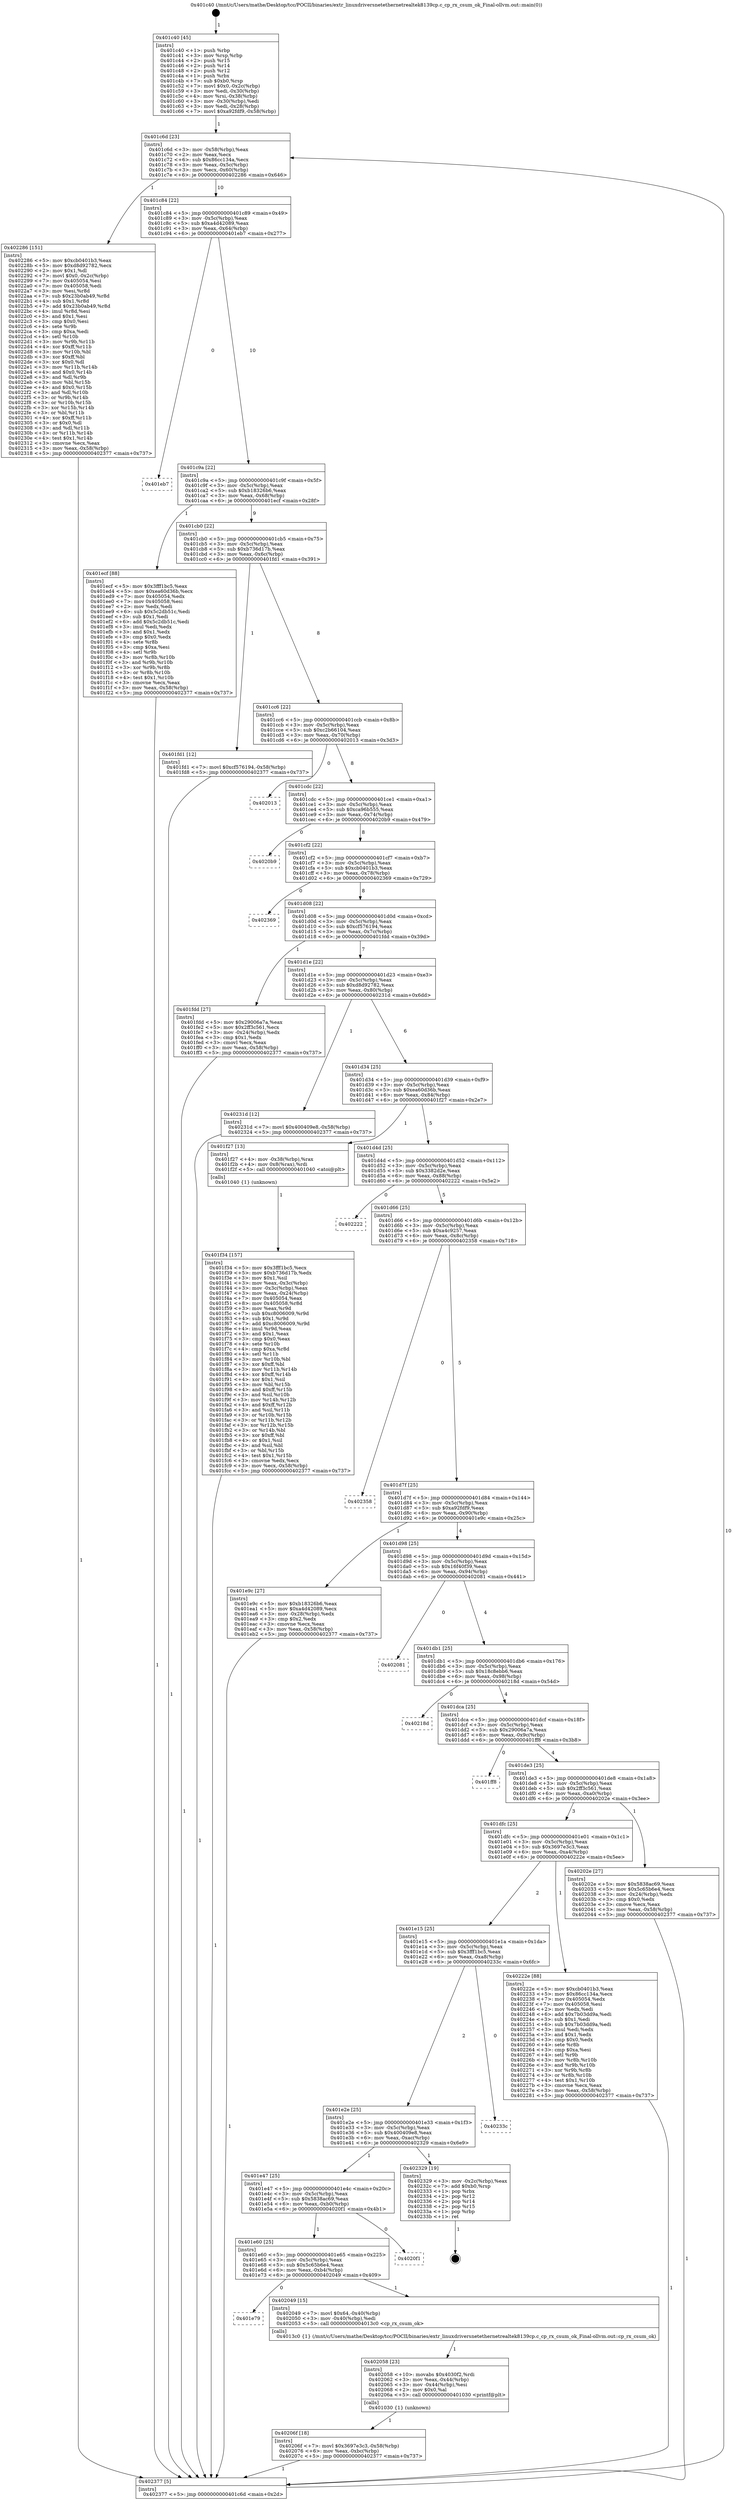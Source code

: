 digraph "0x401c40" {
  label = "0x401c40 (/mnt/c/Users/mathe/Desktop/tcc/POCII/binaries/extr_linuxdriversnetethernetrealtek8139cp.c_cp_rx_csum_ok_Final-ollvm.out::main(0))"
  labelloc = "t"
  node[shape=record]

  Entry [label="",width=0.3,height=0.3,shape=circle,fillcolor=black,style=filled]
  "0x401c6d" [label="{
     0x401c6d [23]\l
     | [instrs]\l
     &nbsp;&nbsp;0x401c6d \<+3\>: mov -0x58(%rbp),%eax\l
     &nbsp;&nbsp;0x401c70 \<+2\>: mov %eax,%ecx\l
     &nbsp;&nbsp;0x401c72 \<+6\>: sub $0x86cc134a,%ecx\l
     &nbsp;&nbsp;0x401c78 \<+3\>: mov %eax,-0x5c(%rbp)\l
     &nbsp;&nbsp;0x401c7b \<+3\>: mov %ecx,-0x60(%rbp)\l
     &nbsp;&nbsp;0x401c7e \<+6\>: je 0000000000402286 \<main+0x646\>\l
  }"]
  "0x402286" [label="{
     0x402286 [151]\l
     | [instrs]\l
     &nbsp;&nbsp;0x402286 \<+5\>: mov $0xcb0401b3,%eax\l
     &nbsp;&nbsp;0x40228b \<+5\>: mov $0xd8d92782,%ecx\l
     &nbsp;&nbsp;0x402290 \<+2\>: mov $0x1,%dl\l
     &nbsp;&nbsp;0x402292 \<+7\>: movl $0x0,-0x2c(%rbp)\l
     &nbsp;&nbsp;0x402299 \<+7\>: mov 0x405054,%esi\l
     &nbsp;&nbsp;0x4022a0 \<+7\>: mov 0x405058,%edi\l
     &nbsp;&nbsp;0x4022a7 \<+3\>: mov %esi,%r8d\l
     &nbsp;&nbsp;0x4022aa \<+7\>: sub $0x23b0ab49,%r8d\l
     &nbsp;&nbsp;0x4022b1 \<+4\>: sub $0x1,%r8d\l
     &nbsp;&nbsp;0x4022b5 \<+7\>: add $0x23b0ab49,%r8d\l
     &nbsp;&nbsp;0x4022bc \<+4\>: imul %r8d,%esi\l
     &nbsp;&nbsp;0x4022c0 \<+3\>: and $0x1,%esi\l
     &nbsp;&nbsp;0x4022c3 \<+3\>: cmp $0x0,%esi\l
     &nbsp;&nbsp;0x4022c6 \<+4\>: sete %r9b\l
     &nbsp;&nbsp;0x4022ca \<+3\>: cmp $0xa,%edi\l
     &nbsp;&nbsp;0x4022cd \<+4\>: setl %r10b\l
     &nbsp;&nbsp;0x4022d1 \<+3\>: mov %r9b,%r11b\l
     &nbsp;&nbsp;0x4022d4 \<+4\>: xor $0xff,%r11b\l
     &nbsp;&nbsp;0x4022d8 \<+3\>: mov %r10b,%bl\l
     &nbsp;&nbsp;0x4022db \<+3\>: xor $0xff,%bl\l
     &nbsp;&nbsp;0x4022de \<+3\>: xor $0x0,%dl\l
     &nbsp;&nbsp;0x4022e1 \<+3\>: mov %r11b,%r14b\l
     &nbsp;&nbsp;0x4022e4 \<+4\>: and $0x0,%r14b\l
     &nbsp;&nbsp;0x4022e8 \<+3\>: and %dl,%r9b\l
     &nbsp;&nbsp;0x4022eb \<+3\>: mov %bl,%r15b\l
     &nbsp;&nbsp;0x4022ee \<+4\>: and $0x0,%r15b\l
     &nbsp;&nbsp;0x4022f2 \<+3\>: and %dl,%r10b\l
     &nbsp;&nbsp;0x4022f5 \<+3\>: or %r9b,%r14b\l
     &nbsp;&nbsp;0x4022f8 \<+3\>: or %r10b,%r15b\l
     &nbsp;&nbsp;0x4022fb \<+3\>: xor %r15b,%r14b\l
     &nbsp;&nbsp;0x4022fe \<+3\>: or %bl,%r11b\l
     &nbsp;&nbsp;0x402301 \<+4\>: xor $0xff,%r11b\l
     &nbsp;&nbsp;0x402305 \<+3\>: or $0x0,%dl\l
     &nbsp;&nbsp;0x402308 \<+3\>: and %dl,%r11b\l
     &nbsp;&nbsp;0x40230b \<+3\>: or %r11b,%r14b\l
     &nbsp;&nbsp;0x40230e \<+4\>: test $0x1,%r14b\l
     &nbsp;&nbsp;0x402312 \<+3\>: cmovne %ecx,%eax\l
     &nbsp;&nbsp;0x402315 \<+3\>: mov %eax,-0x58(%rbp)\l
     &nbsp;&nbsp;0x402318 \<+5\>: jmp 0000000000402377 \<main+0x737\>\l
  }"]
  "0x401c84" [label="{
     0x401c84 [22]\l
     | [instrs]\l
     &nbsp;&nbsp;0x401c84 \<+5\>: jmp 0000000000401c89 \<main+0x49\>\l
     &nbsp;&nbsp;0x401c89 \<+3\>: mov -0x5c(%rbp),%eax\l
     &nbsp;&nbsp;0x401c8c \<+5\>: sub $0xa4d42089,%eax\l
     &nbsp;&nbsp;0x401c91 \<+3\>: mov %eax,-0x64(%rbp)\l
     &nbsp;&nbsp;0x401c94 \<+6\>: je 0000000000401eb7 \<main+0x277\>\l
  }"]
  Exit [label="",width=0.3,height=0.3,shape=circle,fillcolor=black,style=filled,peripheries=2]
  "0x401eb7" [label="{
     0x401eb7\l
  }", style=dashed]
  "0x401c9a" [label="{
     0x401c9a [22]\l
     | [instrs]\l
     &nbsp;&nbsp;0x401c9a \<+5\>: jmp 0000000000401c9f \<main+0x5f\>\l
     &nbsp;&nbsp;0x401c9f \<+3\>: mov -0x5c(%rbp),%eax\l
     &nbsp;&nbsp;0x401ca2 \<+5\>: sub $0xb18326b6,%eax\l
     &nbsp;&nbsp;0x401ca7 \<+3\>: mov %eax,-0x68(%rbp)\l
     &nbsp;&nbsp;0x401caa \<+6\>: je 0000000000401ecf \<main+0x28f\>\l
  }"]
  "0x40206f" [label="{
     0x40206f [18]\l
     | [instrs]\l
     &nbsp;&nbsp;0x40206f \<+7\>: movl $0x3697e3c3,-0x58(%rbp)\l
     &nbsp;&nbsp;0x402076 \<+6\>: mov %eax,-0xbc(%rbp)\l
     &nbsp;&nbsp;0x40207c \<+5\>: jmp 0000000000402377 \<main+0x737\>\l
  }"]
  "0x401ecf" [label="{
     0x401ecf [88]\l
     | [instrs]\l
     &nbsp;&nbsp;0x401ecf \<+5\>: mov $0x3fff1bc5,%eax\l
     &nbsp;&nbsp;0x401ed4 \<+5\>: mov $0xea60d36b,%ecx\l
     &nbsp;&nbsp;0x401ed9 \<+7\>: mov 0x405054,%edx\l
     &nbsp;&nbsp;0x401ee0 \<+7\>: mov 0x405058,%esi\l
     &nbsp;&nbsp;0x401ee7 \<+2\>: mov %edx,%edi\l
     &nbsp;&nbsp;0x401ee9 \<+6\>: sub $0x5c2db51c,%edi\l
     &nbsp;&nbsp;0x401eef \<+3\>: sub $0x1,%edi\l
     &nbsp;&nbsp;0x401ef2 \<+6\>: add $0x5c2db51c,%edi\l
     &nbsp;&nbsp;0x401ef8 \<+3\>: imul %edi,%edx\l
     &nbsp;&nbsp;0x401efb \<+3\>: and $0x1,%edx\l
     &nbsp;&nbsp;0x401efe \<+3\>: cmp $0x0,%edx\l
     &nbsp;&nbsp;0x401f01 \<+4\>: sete %r8b\l
     &nbsp;&nbsp;0x401f05 \<+3\>: cmp $0xa,%esi\l
     &nbsp;&nbsp;0x401f08 \<+4\>: setl %r9b\l
     &nbsp;&nbsp;0x401f0c \<+3\>: mov %r8b,%r10b\l
     &nbsp;&nbsp;0x401f0f \<+3\>: and %r9b,%r10b\l
     &nbsp;&nbsp;0x401f12 \<+3\>: xor %r9b,%r8b\l
     &nbsp;&nbsp;0x401f15 \<+3\>: or %r8b,%r10b\l
     &nbsp;&nbsp;0x401f18 \<+4\>: test $0x1,%r10b\l
     &nbsp;&nbsp;0x401f1c \<+3\>: cmovne %ecx,%eax\l
     &nbsp;&nbsp;0x401f1f \<+3\>: mov %eax,-0x58(%rbp)\l
     &nbsp;&nbsp;0x401f22 \<+5\>: jmp 0000000000402377 \<main+0x737\>\l
  }"]
  "0x401cb0" [label="{
     0x401cb0 [22]\l
     | [instrs]\l
     &nbsp;&nbsp;0x401cb0 \<+5\>: jmp 0000000000401cb5 \<main+0x75\>\l
     &nbsp;&nbsp;0x401cb5 \<+3\>: mov -0x5c(%rbp),%eax\l
     &nbsp;&nbsp;0x401cb8 \<+5\>: sub $0xb736d17b,%eax\l
     &nbsp;&nbsp;0x401cbd \<+3\>: mov %eax,-0x6c(%rbp)\l
     &nbsp;&nbsp;0x401cc0 \<+6\>: je 0000000000401fd1 \<main+0x391\>\l
  }"]
  "0x402058" [label="{
     0x402058 [23]\l
     | [instrs]\l
     &nbsp;&nbsp;0x402058 \<+10\>: movabs $0x4030f2,%rdi\l
     &nbsp;&nbsp;0x402062 \<+3\>: mov %eax,-0x44(%rbp)\l
     &nbsp;&nbsp;0x402065 \<+3\>: mov -0x44(%rbp),%esi\l
     &nbsp;&nbsp;0x402068 \<+2\>: mov $0x0,%al\l
     &nbsp;&nbsp;0x40206a \<+5\>: call 0000000000401030 \<printf@plt\>\l
     | [calls]\l
     &nbsp;&nbsp;0x401030 \{1\} (unknown)\l
  }"]
  "0x401fd1" [label="{
     0x401fd1 [12]\l
     | [instrs]\l
     &nbsp;&nbsp;0x401fd1 \<+7\>: movl $0xcf576194,-0x58(%rbp)\l
     &nbsp;&nbsp;0x401fd8 \<+5\>: jmp 0000000000402377 \<main+0x737\>\l
  }"]
  "0x401cc6" [label="{
     0x401cc6 [22]\l
     | [instrs]\l
     &nbsp;&nbsp;0x401cc6 \<+5\>: jmp 0000000000401ccb \<main+0x8b\>\l
     &nbsp;&nbsp;0x401ccb \<+3\>: mov -0x5c(%rbp),%eax\l
     &nbsp;&nbsp;0x401cce \<+5\>: sub $0xc2b66104,%eax\l
     &nbsp;&nbsp;0x401cd3 \<+3\>: mov %eax,-0x70(%rbp)\l
     &nbsp;&nbsp;0x401cd6 \<+6\>: je 0000000000402013 \<main+0x3d3\>\l
  }"]
  "0x401e79" [label="{
     0x401e79\l
  }", style=dashed]
  "0x402013" [label="{
     0x402013\l
  }", style=dashed]
  "0x401cdc" [label="{
     0x401cdc [22]\l
     | [instrs]\l
     &nbsp;&nbsp;0x401cdc \<+5\>: jmp 0000000000401ce1 \<main+0xa1\>\l
     &nbsp;&nbsp;0x401ce1 \<+3\>: mov -0x5c(%rbp),%eax\l
     &nbsp;&nbsp;0x401ce4 \<+5\>: sub $0xca96b555,%eax\l
     &nbsp;&nbsp;0x401ce9 \<+3\>: mov %eax,-0x74(%rbp)\l
     &nbsp;&nbsp;0x401cec \<+6\>: je 00000000004020b9 \<main+0x479\>\l
  }"]
  "0x402049" [label="{
     0x402049 [15]\l
     | [instrs]\l
     &nbsp;&nbsp;0x402049 \<+7\>: movl $0x64,-0x40(%rbp)\l
     &nbsp;&nbsp;0x402050 \<+3\>: mov -0x40(%rbp),%edi\l
     &nbsp;&nbsp;0x402053 \<+5\>: call 00000000004013c0 \<cp_rx_csum_ok\>\l
     | [calls]\l
     &nbsp;&nbsp;0x4013c0 \{1\} (/mnt/c/Users/mathe/Desktop/tcc/POCII/binaries/extr_linuxdriversnetethernetrealtek8139cp.c_cp_rx_csum_ok_Final-ollvm.out::cp_rx_csum_ok)\l
  }"]
  "0x4020b9" [label="{
     0x4020b9\l
  }", style=dashed]
  "0x401cf2" [label="{
     0x401cf2 [22]\l
     | [instrs]\l
     &nbsp;&nbsp;0x401cf2 \<+5\>: jmp 0000000000401cf7 \<main+0xb7\>\l
     &nbsp;&nbsp;0x401cf7 \<+3\>: mov -0x5c(%rbp),%eax\l
     &nbsp;&nbsp;0x401cfa \<+5\>: sub $0xcb0401b3,%eax\l
     &nbsp;&nbsp;0x401cff \<+3\>: mov %eax,-0x78(%rbp)\l
     &nbsp;&nbsp;0x401d02 \<+6\>: je 0000000000402369 \<main+0x729\>\l
  }"]
  "0x401e60" [label="{
     0x401e60 [25]\l
     | [instrs]\l
     &nbsp;&nbsp;0x401e60 \<+5\>: jmp 0000000000401e65 \<main+0x225\>\l
     &nbsp;&nbsp;0x401e65 \<+3\>: mov -0x5c(%rbp),%eax\l
     &nbsp;&nbsp;0x401e68 \<+5\>: sub $0x5c65b6e4,%eax\l
     &nbsp;&nbsp;0x401e6d \<+6\>: mov %eax,-0xb4(%rbp)\l
     &nbsp;&nbsp;0x401e73 \<+6\>: je 0000000000402049 \<main+0x409\>\l
  }"]
  "0x402369" [label="{
     0x402369\l
  }", style=dashed]
  "0x401d08" [label="{
     0x401d08 [22]\l
     | [instrs]\l
     &nbsp;&nbsp;0x401d08 \<+5\>: jmp 0000000000401d0d \<main+0xcd\>\l
     &nbsp;&nbsp;0x401d0d \<+3\>: mov -0x5c(%rbp),%eax\l
     &nbsp;&nbsp;0x401d10 \<+5\>: sub $0xcf576194,%eax\l
     &nbsp;&nbsp;0x401d15 \<+3\>: mov %eax,-0x7c(%rbp)\l
     &nbsp;&nbsp;0x401d18 \<+6\>: je 0000000000401fdd \<main+0x39d\>\l
  }"]
  "0x4020f1" [label="{
     0x4020f1\l
  }", style=dashed]
  "0x401fdd" [label="{
     0x401fdd [27]\l
     | [instrs]\l
     &nbsp;&nbsp;0x401fdd \<+5\>: mov $0x29006a7a,%eax\l
     &nbsp;&nbsp;0x401fe2 \<+5\>: mov $0x2ff3c561,%ecx\l
     &nbsp;&nbsp;0x401fe7 \<+3\>: mov -0x24(%rbp),%edx\l
     &nbsp;&nbsp;0x401fea \<+3\>: cmp $0x1,%edx\l
     &nbsp;&nbsp;0x401fed \<+3\>: cmovl %ecx,%eax\l
     &nbsp;&nbsp;0x401ff0 \<+3\>: mov %eax,-0x58(%rbp)\l
     &nbsp;&nbsp;0x401ff3 \<+5\>: jmp 0000000000402377 \<main+0x737\>\l
  }"]
  "0x401d1e" [label="{
     0x401d1e [22]\l
     | [instrs]\l
     &nbsp;&nbsp;0x401d1e \<+5\>: jmp 0000000000401d23 \<main+0xe3\>\l
     &nbsp;&nbsp;0x401d23 \<+3\>: mov -0x5c(%rbp),%eax\l
     &nbsp;&nbsp;0x401d26 \<+5\>: sub $0xd8d92782,%eax\l
     &nbsp;&nbsp;0x401d2b \<+3\>: mov %eax,-0x80(%rbp)\l
     &nbsp;&nbsp;0x401d2e \<+6\>: je 000000000040231d \<main+0x6dd\>\l
  }"]
  "0x401e47" [label="{
     0x401e47 [25]\l
     | [instrs]\l
     &nbsp;&nbsp;0x401e47 \<+5\>: jmp 0000000000401e4c \<main+0x20c\>\l
     &nbsp;&nbsp;0x401e4c \<+3\>: mov -0x5c(%rbp),%eax\l
     &nbsp;&nbsp;0x401e4f \<+5\>: sub $0x5838ac69,%eax\l
     &nbsp;&nbsp;0x401e54 \<+6\>: mov %eax,-0xb0(%rbp)\l
     &nbsp;&nbsp;0x401e5a \<+6\>: je 00000000004020f1 \<main+0x4b1\>\l
  }"]
  "0x40231d" [label="{
     0x40231d [12]\l
     | [instrs]\l
     &nbsp;&nbsp;0x40231d \<+7\>: movl $0x400409e8,-0x58(%rbp)\l
     &nbsp;&nbsp;0x402324 \<+5\>: jmp 0000000000402377 \<main+0x737\>\l
  }"]
  "0x401d34" [label="{
     0x401d34 [25]\l
     | [instrs]\l
     &nbsp;&nbsp;0x401d34 \<+5\>: jmp 0000000000401d39 \<main+0xf9\>\l
     &nbsp;&nbsp;0x401d39 \<+3\>: mov -0x5c(%rbp),%eax\l
     &nbsp;&nbsp;0x401d3c \<+5\>: sub $0xea60d36b,%eax\l
     &nbsp;&nbsp;0x401d41 \<+6\>: mov %eax,-0x84(%rbp)\l
     &nbsp;&nbsp;0x401d47 \<+6\>: je 0000000000401f27 \<main+0x2e7\>\l
  }"]
  "0x402329" [label="{
     0x402329 [19]\l
     | [instrs]\l
     &nbsp;&nbsp;0x402329 \<+3\>: mov -0x2c(%rbp),%eax\l
     &nbsp;&nbsp;0x40232c \<+7\>: add $0xb0,%rsp\l
     &nbsp;&nbsp;0x402333 \<+1\>: pop %rbx\l
     &nbsp;&nbsp;0x402334 \<+2\>: pop %r12\l
     &nbsp;&nbsp;0x402336 \<+2\>: pop %r14\l
     &nbsp;&nbsp;0x402338 \<+2\>: pop %r15\l
     &nbsp;&nbsp;0x40233a \<+1\>: pop %rbp\l
     &nbsp;&nbsp;0x40233b \<+1\>: ret\l
  }"]
  "0x401f27" [label="{
     0x401f27 [13]\l
     | [instrs]\l
     &nbsp;&nbsp;0x401f27 \<+4\>: mov -0x38(%rbp),%rax\l
     &nbsp;&nbsp;0x401f2b \<+4\>: mov 0x8(%rax),%rdi\l
     &nbsp;&nbsp;0x401f2f \<+5\>: call 0000000000401040 \<atoi@plt\>\l
     | [calls]\l
     &nbsp;&nbsp;0x401040 \{1\} (unknown)\l
  }"]
  "0x401d4d" [label="{
     0x401d4d [25]\l
     | [instrs]\l
     &nbsp;&nbsp;0x401d4d \<+5\>: jmp 0000000000401d52 \<main+0x112\>\l
     &nbsp;&nbsp;0x401d52 \<+3\>: mov -0x5c(%rbp),%eax\l
     &nbsp;&nbsp;0x401d55 \<+5\>: sub $0x3382d2e,%eax\l
     &nbsp;&nbsp;0x401d5a \<+6\>: mov %eax,-0x88(%rbp)\l
     &nbsp;&nbsp;0x401d60 \<+6\>: je 0000000000402222 \<main+0x5e2\>\l
  }"]
  "0x401e2e" [label="{
     0x401e2e [25]\l
     | [instrs]\l
     &nbsp;&nbsp;0x401e2e \<+5\>: jmp 0000000000401e33 \<main+0x1f3\>\l
     &nbsp;&nbsp;0x401e33 \<+3\>: mov -0x5c(%rbp),%eax\l
     &nbsp;&nbsp;0x401e36 \<+5\>: sub $0x400409e8,%eax\l
     &nbsp;&nbsp;0x401e3b \<+6\>: mov %eax,-0xac(%rbp)\l
     &nbsp;&nbsp;0x401e41 \<+6\>: je 0000000000402329 \<main+0x6e9\>\l
  }"]
  "0x402222" [label="{
     0x402222\l
  }", style=dashed]
  "0x401d66" [label="{
     0x401d66 [25]\l
     | [instrs]\l
     &nbsp;&nbsp;0x401d66 \<+5\>: jmp 0000000000401d6b \<main+0x12b\>\l
     &nbsp;&nbsp;0x401d6b \<+3\>: mov -0x5c(%rbp),%eax\l
     &nbsp;&nbsp;0x401d6e \<+5\>: sub $0xa4c9257,%eax\l
     &nbsp;&nbsp;0x401d73 \<+6\>: mov %eax,-0x8c(%rbp)\l
     &nbsp;&nbsp;0x401d79 \<+6\>: je 0000000000402358 \<main+0x718\>\l
  }"]
  "0x40233c" [label="{
     0x40233c\l
  }", style=dashed]
  "0x402358" [label="{
     0x402358\l
  }", style=dashed]
  "0x401d7f" [label="{
     0x401d7f [25]\l
     | [instrs]\l
     &nbsp;&nbsp;0x401d7f \<+5\>: jmp 0000000000401d84 \<main+0x144\>\l
     &nbsp;&nbsp;0x401d84 \<+3\>: mov -0x5c(%rbp),%eax\l
     &nbsp;&nbsp;0x401d87 \<+5\>: sub $0xa92fdf9,%eax\l
     &nbsp;&nbsp;0x401d8c \<+6\>: mov %eax,-0x90(%rbp)\l
     &nbsp;&nbsp;0x401d92 \<+6\>: je 0000000000401e9c \<main+0x25c\>\l
  }"]
  "0x401e15" [label="{
     0x401e15 [25]\l
     | [instrs]\l
     &nbsp;&nbsp;0x401e15 \<+5\>: jmp 0000000000401e1a \<main+0x1da\>\l
     &nbsp;&nbsp;0x401e1a \<+3\>: mov -0x5c(%rbp),%eax\l
     &nbsp;&nbsp;0x401e1d \<+5\>: sub $0x3fff1bc5,%eax\l
     &nbsp;&nbsp;0x401e22 \<+6\>: mov %eax,-0xa8(%rbp)\l
     &nbsp;&nbsp;0x401e28 \<+6\>: je 000000000040233c \<main+0x6fc\>\l
  }"]
  "0x401e9c" [label="{
     0x401e9c [27]\l
     | [instrs]\l
     &nbsp;&nbsp;0x401e9c \<+5\>: mov $0xb18326b6,%eax\l
     &nbsp;&nbsp;0x401ea1 \<+5\>: mov $0xa4d42089,%ecx\l
     &nbsp;&nbsp;0x401ea6 \<+3\>: mov -0x28(%rbp),%edx\l
     &nbsp;&nbsp;0x401ea9 \<+3\>: cmp $0x2,%edx\l
     &nbsp;&nbsp;0x401eac \<+3\>: cmovne %ecx,%eax\l
     &nbsp;&nbsp;0x401eaf \<+3\>: mov %eax,-0x58(%rbp)\l
     &nbsp;&nbsp;0x401eb2 \<+5\>: jmp 0000000000402377 \<main+0x737\>\l
  }"]
  "0x401d98" [label="{
     0x401d98 [25]\l
     | [instrs]\l
     &nbsp;&nbsp;0x401d98 \<+5\>: jmp 0000000000401d9d \<main+0x15d\>\l
     &nbsp;&nbsp;0x401d9d \<+3\>: mov -0x5c(%rbp),%eax\l
     &nbsp;&nbsp;0x401da0 \<+5\>: sub $0x16f40f39,%eax\l
     &nbsp;&nbsp;0x401da5 \<+6\>: mov %eax,-0x94(%rbp)\l
     &nbsp;&nbsp;0x401dab \<+6\>: je 0000000000402081 \<main+0x441\>\l
  }"]
  "0x402377" [label="{
     0x402377 [5]\l
     | [instrs]\l
     &nbsp;&nbsp;0x402377 \<+5\>: jmp 0000000000401c6d \<main+0x2d\>\l
  }"]
  "0x401c40" [label="{
     0x401c40 [45]\l
     | [instrs]\l
     &nbsp;&nbsp;0x401c40 \<+1\>: push %rbp\l
     &nbsp;&nbsp;0x401c41 \<+3\>: mov %rsp,%rbp\l
     &nbsp;&nbsp;0x401c44 \<+2\>: push %r15\l
     &nbsp;&nbsp;0x401c46 \<+2\>: push %r14\l
     &nbsp;&nbsp;0x401c48 \<+2\>: push %r12\l
     &nbsp;&nbsp;0x401c4a \<+1\>: push %rbx\l
     &nbsp;&nbsp;0x401c4b \<+7\>: sub $0xb0,%rsp\l
     &nbsp;&nbsp;0x401c52 \<+7\>: movl $0x0,-0x2c(%rbp)\l
     &nbsp;&nbsp;0x401c59 \<+3\>: mov %edi,-0x30(%rbp)\l
     &nbsp;&nbsp;0x401c5c \<+4\>: mov %rsi,-0x38(%rbp)\l
     &nbsp;&nbsp;0x401c60 \<+3\>: mov -0x30(%rbp),%edi\l
     &nbsp;&nbsp;0x401c63 \<+3\>: mov %edi,-0x28(%rbp)\l
     &nbsp;&nbsp;0x401c66 \<+7\>: movl $0xa92fdf9,-0x58(%rbp)\l
  }"]
  "0x401f34" [label="{
     0x401f34 [157]\l
     | [instrs]\l
     &nbsp;&nbsp;0x401f34 \<+5\>: mov $0x3fff1bc5,%ecx\l
     &nbsp;&nbsp;0x401f39 \<+5\>: mov $0xb736d17b,%edx\l
     &nbsp;&nbsp;0x401f3e \<+3\>: mov $0x1,%sil\l
     &nbsp;&nbsp;0x401f41 \<+3\>: mov %eax,-0x3c(%rbp)\l
     &nbsp;&nbsp;0x401f44 \<+3\>: mov -0x3c(%rbp),%eax\l
     &nbsp;&nbsp;0x401f47 \<+3\>: mov %eax,-0x24(%rbp)\l
     &nbsp;&nbsp;0x401f4a \<+7\>: mov 0x405054,%eax\l
     &nbsp;&nbsp;0x401f51 \<+8\>: mov 0x405058,%r8d\l
     &nbsp;&nbsp;0x401f59 \<+3\>: mov %eax,%r9d\l
     &nbsp;&nbsp;0x401f5c \<+7\>: sub $0xc8006009,%r9d\l
     &nbsp;&nbsp;0x401f63 \<+4\>: sub $0x1,%r9d\l
     &nbsp;&nbsp;0x401f67 \<+7\>: add $0xc8006009,%r9d\l
     &nbsp;&nbsp;0x401f6e \<+4\>: imul %r9d,%eax\l
     &nbsp;&nbsp;0x401f72 \<+3\>: and $0x1,%eax\l
     &nbsp;&nbsp;0x401f75 \<+3\>: cmp $0x0,%eax\l
     &nbsp;&nbsp;0x401f78 \<+4\>: sete %r10b\l
     &nbsp;&nbsp;0x401f7c \<+4\>: cmp $0xa,%r8d\l
     &nbsp;&nbsp;0x401f80 \<+4\>: setl %r11b\l
     &nbsp;&nbsp;0x401f84 \<+3\>: mov %r10b,%bl\l
     &nbsp;&nbsp;0x401f87 \<+3\>: xor $0xff,%bl\l
     &nbsp;&nbsp;0x401f8a \<+3\>: mov %r11b,%r14b\l
     &nbsp;&nbsp;0x401f8d \<+4\>: xor $0xff,%r14b\l
     &nbsp;&nbsp;0x401f91 \<+4\>: xor $0x1,%sil\l
     &nbsp;&nbsp;0x401f95 \<+3\>: mov %bl,%r15b\l
     &nbsp;&nbsp;0x401f98 \<+4\>: and $0xff,%r15b\l
     &nbsp;&nbsp;0x401f9c \<+3\>: and %sil,%r10b\l
     &nbsp;&nbsp;0x401f9f \<+3\>: mov %r14b,%r12b\l
     &nbsp;&nbsp;0x401fa2 \<+4\>: and $0xff,%r12b\l
     &nbsp;&nbsp;0x401fa6 \<+3\>: and %sil,%r11b\l
     &nbsp;&nbsp;0x401fa9 \<+3\>: or %r10b,%r15b\l
     &nbsp;&nbsp;0x401fac \<+3\>: or %r11b,%r12b\l
     &nbsp;&nbsp;0x401faf \<+3\>: xor %r12b,%r15b\l
     &nbsp;&nbsp;0x401fb2 \<+3\>: or %r14b,%bl\l
     &nbsp;&nbsp;0x401fb5 \<+3\>: xor $0xff,%bl\l
     &nbsp;&nbsp;0x401fb8 \<+4\>: or $0x1,%sil\l
     &nbsp;&nbsp;0x401fbc \<+3\>: and %sil,%bl\l
     &nbsp;&nbsp;0x401fbf \<+3\>: or %bl,%r15b\l
     &nbsp;&nbsp;0x401fc2 \<+4\>: test $0x1,%r15b\l
     &nbsp;&nbsp;0x401fc6 \<+3\>: cmovne %edx,%ecx\l
     &nbsp;&nbsp;0x401fc9 \<+3\>: mov %ecx,-0x58(%rbp)\l
     &nbsp;&nbsp;0x401fcc \<+5\>: jmp 0000000000402377 \<main+0x737\>\l
  }"]
  "0x40222e" [label="{
     0x40222e [88]\l
     | [instrs]\l
     &nbsp;&nbsp;0x40222e \<+5\>: mov $0xcb0401b3,%eax\l
     &nbsp;&nbsp;0x402233 \<+5\>: mov $0x86cc134a,%ecx\l
     &nbsp;&nbsp;0x402238 \<+7\>: mov 0x405054,%edx\l
     &nbsp;&nbsp;0x40223f \<+7\>: mov 0x405058,%esi\l
     &nbsp;&nbsp;0x402246 \<+2\>: mov %edx,%edi\l
     &nbsp;&nbsp;0x402248 \<+6\>: add $0x7b03dd9a,%edi\l
     &nbsp;&nbsp;0x40224e \<+3\>: sub $0x1,%edi\l
     &nbsp;&nbsp;0x402251 \<+6\>: sub $0x7b03dd9a,%edi\l
     &nbsp;&nbsp;0x402257 \<+3\>: imul %edi,%edx\l
     &nbsp;&nbsp;0x40225a \<+3\>: and $0x1,%edx\l
     &nbsp;&nbsp;0x40225d \<+3\>: cmp $0x0,%edx\l
     &nbsp;&nbsp;0x402260 \<+4\>: sete %r8b\l
     &nbsp;&nbsp;0x402264 \<+3\>: cmp $0xa,%esi\l
     &nbsp;&nbsp;0x402267 \<+4\>: setl %r9b\l
     &nbsp;&nbsp;0x40226b \<+3\>: mov %r8b,%r10b\l
     &nbsp;&nbsp;0x40226e \<+3\>: and %r9b,%r10b\l
     &nbsp;&nbsp;0x402271 \<+3\>: xor %r9b,%r8b\l
     &nbsp;&nbsp;0x402274 \<+3\>: or %r8b,%r10b\l
     &nbsp;&nbsp;0x402277 \<+4\>: test $0x1,%r10b\l
     &nbsp;&nbsp;0x40227b \<+3\>: cmovne %ecx,%eax\l
     &nbsp;&nbsp;0x40227e \<+3\>: mov %eax,-0x58(%rbp)\l
     &nbsp;&nbsp;0x402281 \<+5\>: jmp 0000000000402377 \<main+0x737\>\l
  }"]
  "0x402081" [label="{
     0x402081\l
  }", style=dashed]
  "0x401db1" [label="{
     0x401db1 [25]\l
     | [instrs]\l
     &nbsp;&nbsp;0x401db1 \<+5\>: jmp 0000000000401db6 \<main+0x176\>\l
     &nbsp;&nbsp;0x401db6 \<+3\>: mov -0x5c(%rbp),%eax\l
     &nbsp;&nbsp;0x401db9 \<+5\>: sub $0x18c8ebb6,%eax\l
     &nbsp;&nbsp;0x401dbe \<+6\>: mov %eax,-0x98(%rbp)\l
     &nbsp;&nbsp;0x401dc4 \<+6\>: je 000000000040218d \<main+0x54d\>\l
  }"]
  "0x401dfc" [label="{
     0x401dfc [25]\l
     | [instrs]\l
     &nbsp;&nbsp;0x401dfc \<+5\>: jmp 0000000000401e01 \<main+0x1c1\>\l
     &nbsp;&nbsp;0x401e01 \<+3\>: mov -0x5c(%rbp),%eax\l
     &nbsp;&nbsp;0x401e04 \<+5\>: sub $0x3697e3c3,%eax\l
     &nbsp;&nbsp;0x401e09 \<+6\>: mov %eax,-0xa4(%rbp)\l
     &nbsp;&nbsp;0x401e0f \<+6\>: je 000000000040222e \<main+0x5ee\>\l
  }"]
  "0x40218d" [label="{
     0x40218d\l
  }", style=dashed]
  "0x401dca" [label="{
     0x401dca [25]\l
     | [instrs]\l
     &nbsp;&nbsp;0x401dca \<+5\>: jmp 0000000000401dcf \<main+0x18f\>\l
     &nbsp;&nbsp;0x401dcf \<+3\>: mov -0x5c(%rbp),%eax\l
     &nbsp;&nbsp;0x401dd2 \<+5\>: sub $0x29006a7a,%eax\l
     &nbsp;&nbsp;0x401dd7 \<+6\>: mov %eax,-0x9c(%rbp)\l
     &nbsp;&nbsp;0x401ddd \<+6\>: je 0000000000401ff8 \<main+0x3b8\>\l
  }"]
  "0x40202e" [label="{
     0x40202e [27]\l
     | [instrs]\l
     &nbsp;&nbsp;0x40202e \<+5\>: mov $0x5838ac69,%eax\l
     &nbsp;&nbsp;0x402033 \<+5\>: mov $0x5c65b6e4,%ecx\l
     &nbsp;&nbsp;0x402038 \<+3\>: mov -0x24(%rbp),%edx\l
     &nbsp;&nbsp;0x40203b \<+3\>: cmp $0x0,%edx\l
     &nbsp;&nbsp;0x40203e \<+3\>: cmove %ecx,%eax\l
     &nbsp;&nbsp;0x402041 \<+3\>: mov %eax,-0x58(%rbp)\l
     &nbsp;&nbsp;0x402044 \<+5\>: jmp 0000000000402377 \<main+0x737\>\l
  }"]
  "0x401ff8" [label="{
     0x401ff8\l
  }", style=dashed]
  "0x401de3" [label="{
     0x401de3 [25]\l
     | [instrs]\l
     &nbsp;&nbsp;0x401de3 \<+5\>: jmp 0000000000401de8 \<main+0x1a8\>\l
     &nbsp;&nbsp;0x401de8 \<+3\>: mov -0x5c(%rbp),%eax\l
     &nbsp;&nbsp;0x401deb \<+5\>: sub $0x2ff3c561,%eax\l
     &nbsp;&nbsp;0x401df0 \<+6\>: mov %eax,-0xa0(%rbp)\l
     &nbsp;&nbsp;0x401df6 \<+6\>: je 000000000040202e \<main+0x3ee\>\l
  }"]
  Entry -> "0x401c40" [label=" 1"]
  "0x401c6d" -> "0x402286" [label=" 1"]
  "0x401c6d" -> "0x401c84" [label=" 10"]
  "0x402329" -> Exit [label=" 1"]
  "0x401c84" -> "0x401eb7" [label=" 0"]
  "0x401c84" -> "0x401c9a" [label=" 10"]
  "0x40231d" -> "0x402377" [label=" 1"]
  "0x401c9a" -> "0x401ecf" [label=" 1"]
  "0x401c9a" -> "0x401cb0" [label=" 9"]
  "0x402286" -> "0x402377" [label=" 1"]
  "0x401cb0" -> "0x401fd1" [label=" 1"]
  "0x401cb0" -> "0x401cc6" [label=" 8"]
  "0x40222e" -> "0x402377" [label=" 1"]
  "0x401cc6" -> "0x402013" [label=" 0"]
  "0x401cc6" -> "0x401cdc" [label=" 8"]
  "0x40206f" -> "0x402377" [label=" 1"]
  "0x401cdc" -> "0x4020b9" [label=" 0"]
  "0x401cdc" -> "0x401cf2" [label=" 8"]
  "0x402058" -> "0x40206f" [label=" 1"]
  "0x401cf2" -> "0x402369" [label=" 0"]
  "0x401cf2" -> "0x401d08" [label=" 8"]
  "0x401e60" -> "0x401e79" [label=" 0"]
  "0x401d08" -> "0x401fdd" [label=" 1"]
  "0x401d08" -> "0x401d1e" [label=" 7"]
  "0x401e60" -> "0x402049" [label=" 1"]
  "0x401d1e" -> "0x40231d" [label=" 1"]
  "0x401d1e" -> "0x401d34" [label=" 6"]
  "0x401e47" -> "0x401e60" [label=" 1"]
  "0x401d34" -> "0x401f27" [label=" 1"]
  "0x401d34" -> "0x401d4d" [label=" 5"]
  "0x401e47" -> "0x4020f1" [label=" 0"]
  "0x401d4d" -> "0x402222" [label=" 0"]
  "0x401d4d" -> "0x401d66" [label=" 5"]
  "0x401e2e" -> "0x401e47" [label=" 1"]
  "0x401d66" -> "0x402358" [label=" 0"]
  "0x401d66" -> "0x401d7f" [label=" 5"]
  "0x401e2e" -> "0x402329" [label=" 1"]
  "0x401d7f" -> "0x401e9c" [label=" 1"]
  "0x401d7f" -> "0x401d98" [label=" 4"]
  "0x401e9c" -> "0x402377" [label=" 1"]
  "0x401c40" -> "0x401c6d" [label=" 1"]
  "0x402377" -> "0x401c6d" [label=" 10"]
  "0x401ecf" -> "0x402377" [label=" 1"]
  "0x401f27" -> "0x401f34" [label=" 1"]
  "0x401f34" -> "0x402377" [label=" 1"]
  "0x401fd1" -> "0x402377" [label=" 1"]
  "0x401fdd" -> "0x402377" [label=" 1"]
  "0x401e15" -> "0x401e2e" [label=" 2"]
  "0x401d98" -> "0x402081" [label=" 0"]
  "0x401d98" -> "0x401db1" [label=" 4"]
  "0x401e15" -> "0x40233c" [label=" 0"]
  "0x401db1" -> "0x40218d" [label=" 0"]
  "0x401db1" -> "0x401dca" [label=" 4"]
  "0x401dfc" -> "0x401e15" [label=" 2"]
  "0x401dca" -> "0x401ff8" [label=" 0"]
  "0x401dca" -> "0x401de3" [label=" 4"]
  "0x401dfc" -> "0x40222e" [label=" 1"]
  "0x401de3" -> "0x40202e" [label=" 1"]
  "0x401de3" -> "0x401dfc" [label=" 3"]
  "0x40202e" -> "0x402377" [label=" 1"]
  "0x402049" -> "0x402058" [label=" 1"]
}
